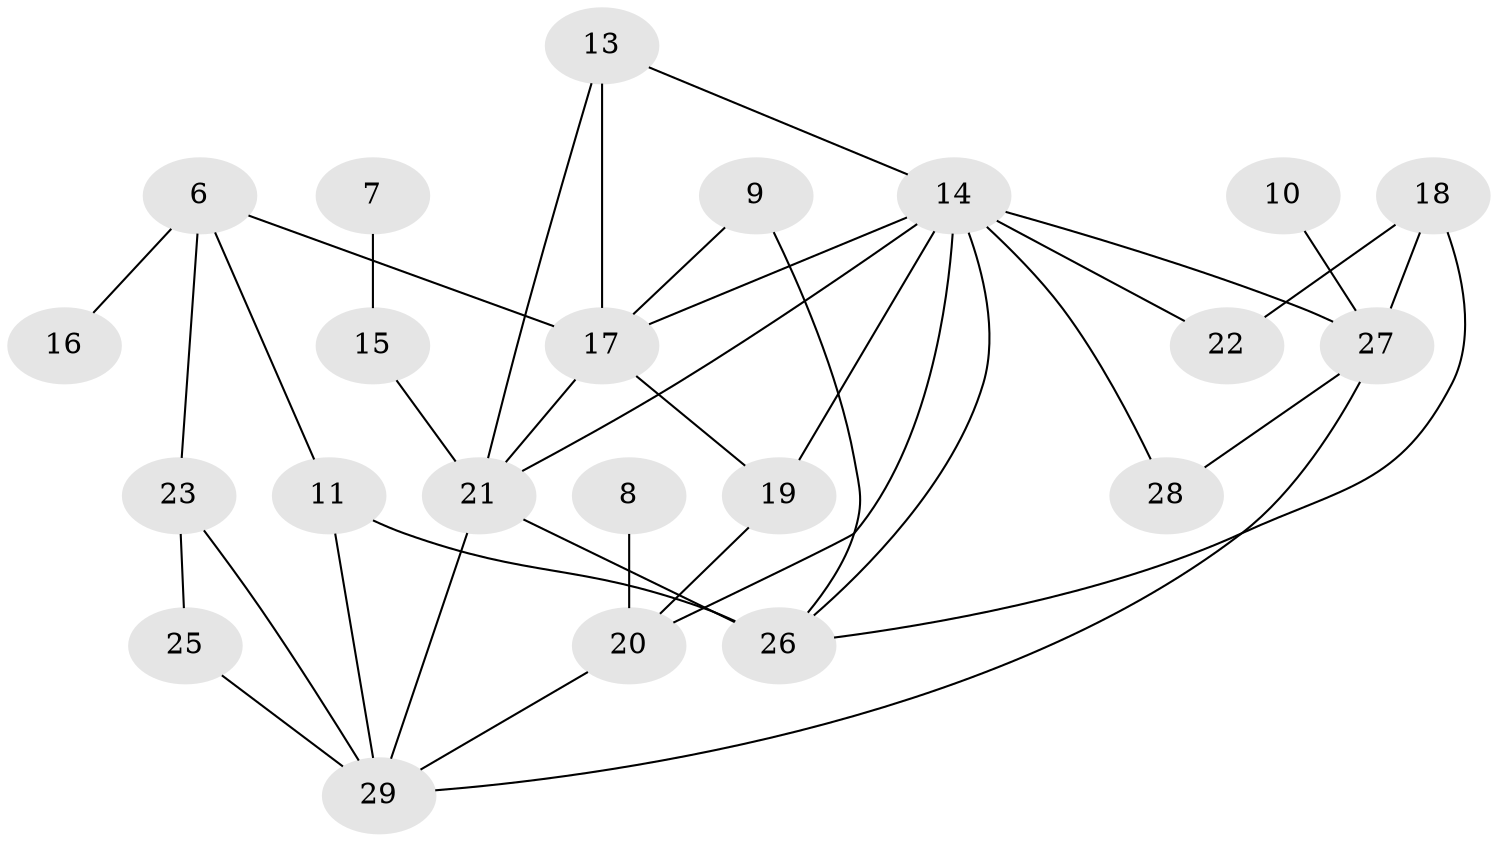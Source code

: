 // original degree distribution, {4: 0.08, 2: 0.2, 0: 0.08, 5: 0.05333333333333334, 3: 0.3466666666666667, 1: 0.18666666666666668, 6: 0.05333333333333334}
// Generated by graph-tools (version 1.1) at 2025/35/03/04/25 23:35:43]
// undirected, 22 vertices, 37 edges
graph export_dot {
  node [color=gray90,style=filled];
  6;
  7;
  8;
  9;
  10;
  11;
  13;
  14;
  15;
  16;
  17;
  18;
  19;
  20;
  21;
  22;
  23;
  25;
  26;
  27;
  28;
  29;
  6 -- 11 [weight=1.0];
  6 -- 16 [weight=1.0];
  6 -- 17 [weight=1.0];
  6 -- 23 [weight=1.0];
  7 -- 15 [weight=1.0];
  8 -- 20 [weight=1.0];
  9 -- 17 [weight=1.0];
  9 -- 26 [weight=1.0];
  10 -- 27 [weight=1.0];
  11 -- 26 [weight=3.0];
  11 -- 29 [weight=2.0];
  13 -- 14 [weight=1.0];
  13 -- 17 [weight=1.0];
  13 -- 21 [weight=1.0];
  14 -- 17 [weight=1.0];
  14 -- 19 [weight=1.0];
  14 -- 20 [weight=1.0];
  14 -- 21 [weight=2.0];
  14 -- 22 [weight=1.0];
  14 -- 26 [weight=1.0];
  14 -- 27 [weight=1.0];
  14 -- 28 [weight=2.0];
  15 -- 21 [weight=1.0];
  17 -- 19 [weight=1.0];
  17 -- 21 [weight=2.0];
  18 -- 22 [weight=1.0];
  18 -- 26 [weight=1.0];
  18 -- 27 [weight=1.0];
  19 -- 20 [weight=2.0];
  20 -- 29 [weight=2.0];
  21 -- 26 [weight=1.0];
  21 -- 29 [weight=1.0];
  23 -- 25 [weight=1.0];
  23 -- 29 [weight=1.0];
  25 -- 29 [weight=2.0];
  27 -- 28 [weight=1.0];
  27 -- 29 [weight=1.0];
}

